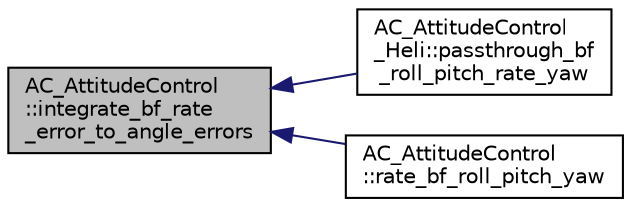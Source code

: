 digraph "AC_AttitudeControl::integrate_bf_rate_error_to_angle_errors"
{
 // INTERACTIVE_SVG=YES
  edge [fontname="Helvetica",fontsize="10",labelfontname="Helvetica",labelfontsize="10"];
  node [fontname="Helvetica",fontsize="10",shape=record];
  rankdir="LR";
  Node1 [label="AC_AttitudeControl\l::integrate_bf_rate\l_error_to_angle_errors",height=0.2,width=0.4,color="black", fillcolor="grey75", style="filled" fontcolor="black"];
  Node1 -> Node2 [dir="back",color="midnightblue",fontsize="10",style="solid",fontname="Helvetica"];
  Node2 [label="AC_AttitudeControl\l_Heli::passthrough_bf\l_roll_pitch_rate_yaw",height=0.2,width=0.4,color="black", fillcolor="white", style="filled",URL="$classAC__AttitudeControl__Heli.html#adcf61fba6788547660fa2237e46a459e"];
  Node1 -> Node3 [dir="back",color="midnightblue",fontsize="10",style="solid",fontname="Helvetica"];
  Node3 [label="AC_AttitudeControl\l::rate_bf_roll_pitch_yaw",height=0.2,width=0.4,color="black", fillcolor="white", style="filled",URL="$classAC__AttitudeControl.html#a716b26f41dfc5cf956b360affd045946"];
}
